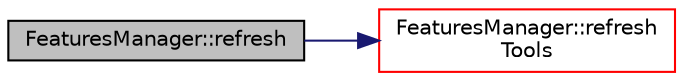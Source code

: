 digraph "FeaturesManager::refresh"
{
 // LATEX_PDF_SIZE
  edge [fontname="Helvetica",fontsize="10",labelfontname="Helvetica",labelfontsize="10"];
  node [fontname="Helvetica",fontsize="10",shape=record];
  rankdir="LR";
  Node1 [label="FeaturesManager::refresh",height=0.2,width=0.4,color="black", fillcolor="grey75", style="filled", fontcolor="black",tooltip=" "];
  Node1 -> Node2 [color="midnightblue",fontsize="10",style="solid",fontname="Helvetica"];
  Node2 [label="FeaturesManager::refresh\lTools",height=0.2,width=0.4,color="red", fillcolor="white", style="filled",URL="$class_features_manager.html#ae45c011ada89d45e0f28d659e4a8dcf0",tooltip=" "];
}
